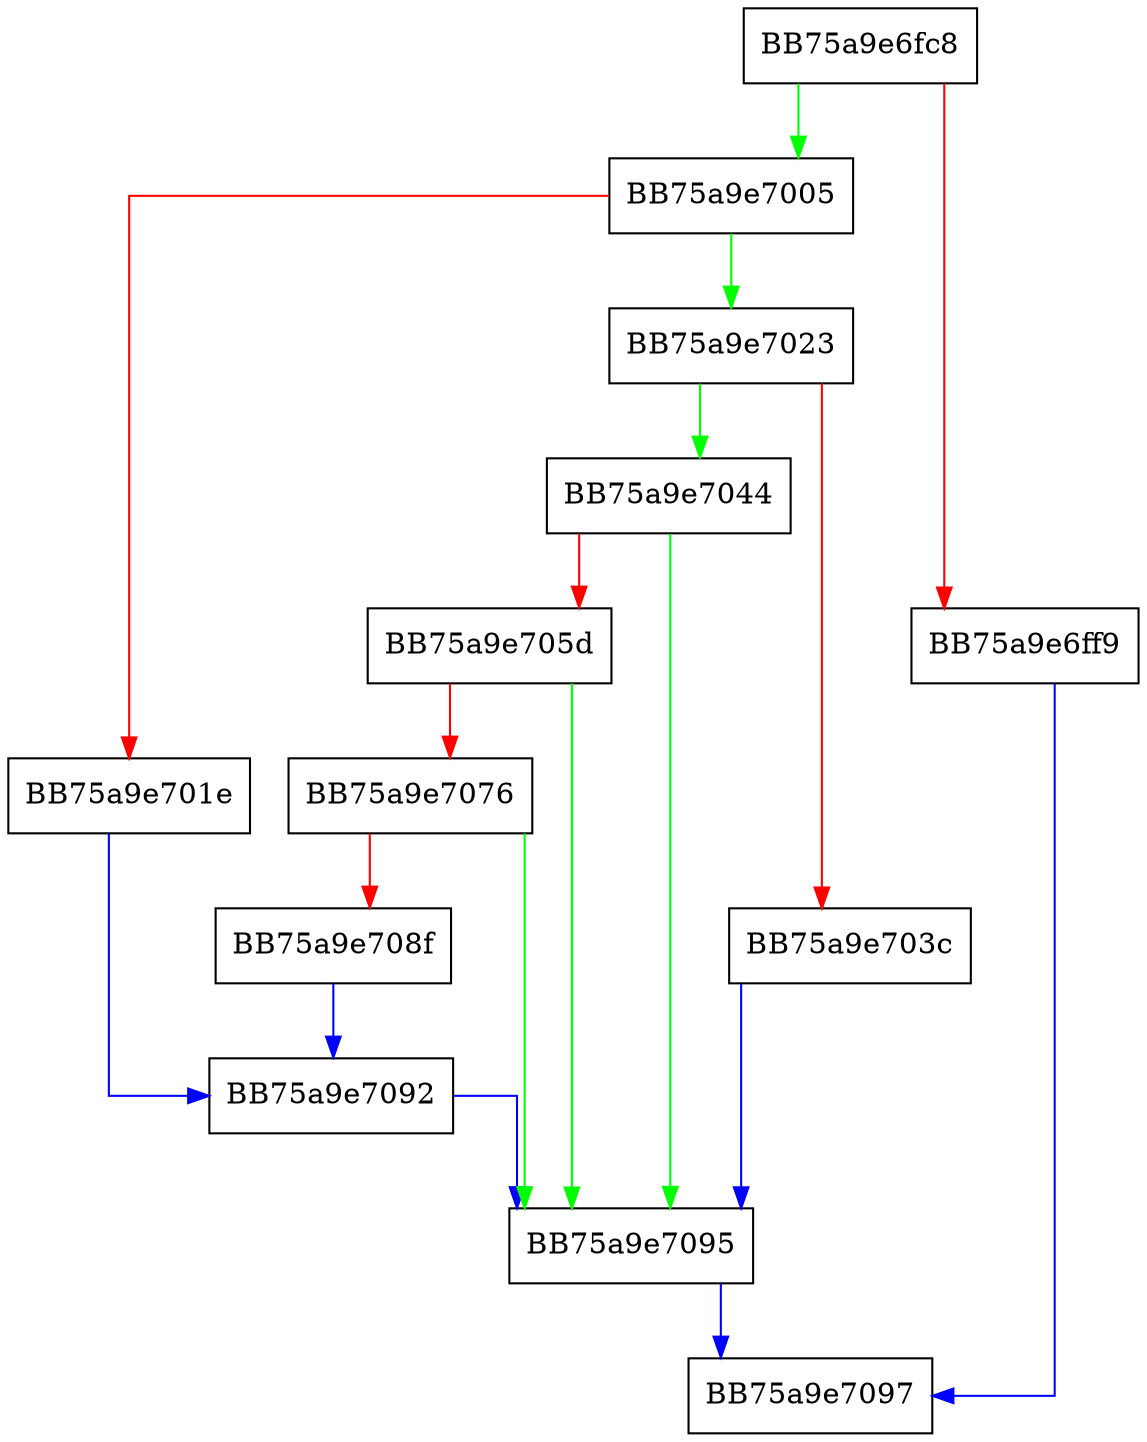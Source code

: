 digraph IsDosUncPath {
  node [shape="box"];
  graph [splines=ortho];
  BB75a9e6fc8 -> BB75a9e7005 [color="green"];
  BB75a9e6fc8 -> BB75a9e6ff9 [color="red"];
  BB75a9e6ff9 -> BB75a9e7097 [color="blue"];
  BB75a9e7005 -> BB75a9e7023 [color="green"];
  BB75a9e7005 -> BB75a9e701e [color="red"];
  BB75a9e701e -> BB75a9e7092 [color="blue"];
  BB75a9e7023 -> BB75a9e7044 [color="green"];
  BB75a9e7023 -> BB75a9e703c [color="red"];
  BB75a9e703c -> BB75a9e7095 [color="blue"];
  BB75a9e7044 -> BB75a9e7095 [color="green"];
  BB75a9e7044 -> BB75a9e705d [color="red"];
  BB75a9e705d -> BB75a9e7095 [color="green"];
  BB75a9e705d -> BB75a9e7076 [color="red"];
  BB75a9e7076 -> BB75a9e7095 [color="green"];
  BB75a9e7076 -> BB75a9e708f [color="red"];
  BB75a9e708f -> BB75a9e7092 [color="blue"];
  BB75a9e7092 -> BB75a9e7095 [color="blue"];
  BB75a9e7095 -> BB75a9e7097 [color="blue"];
}